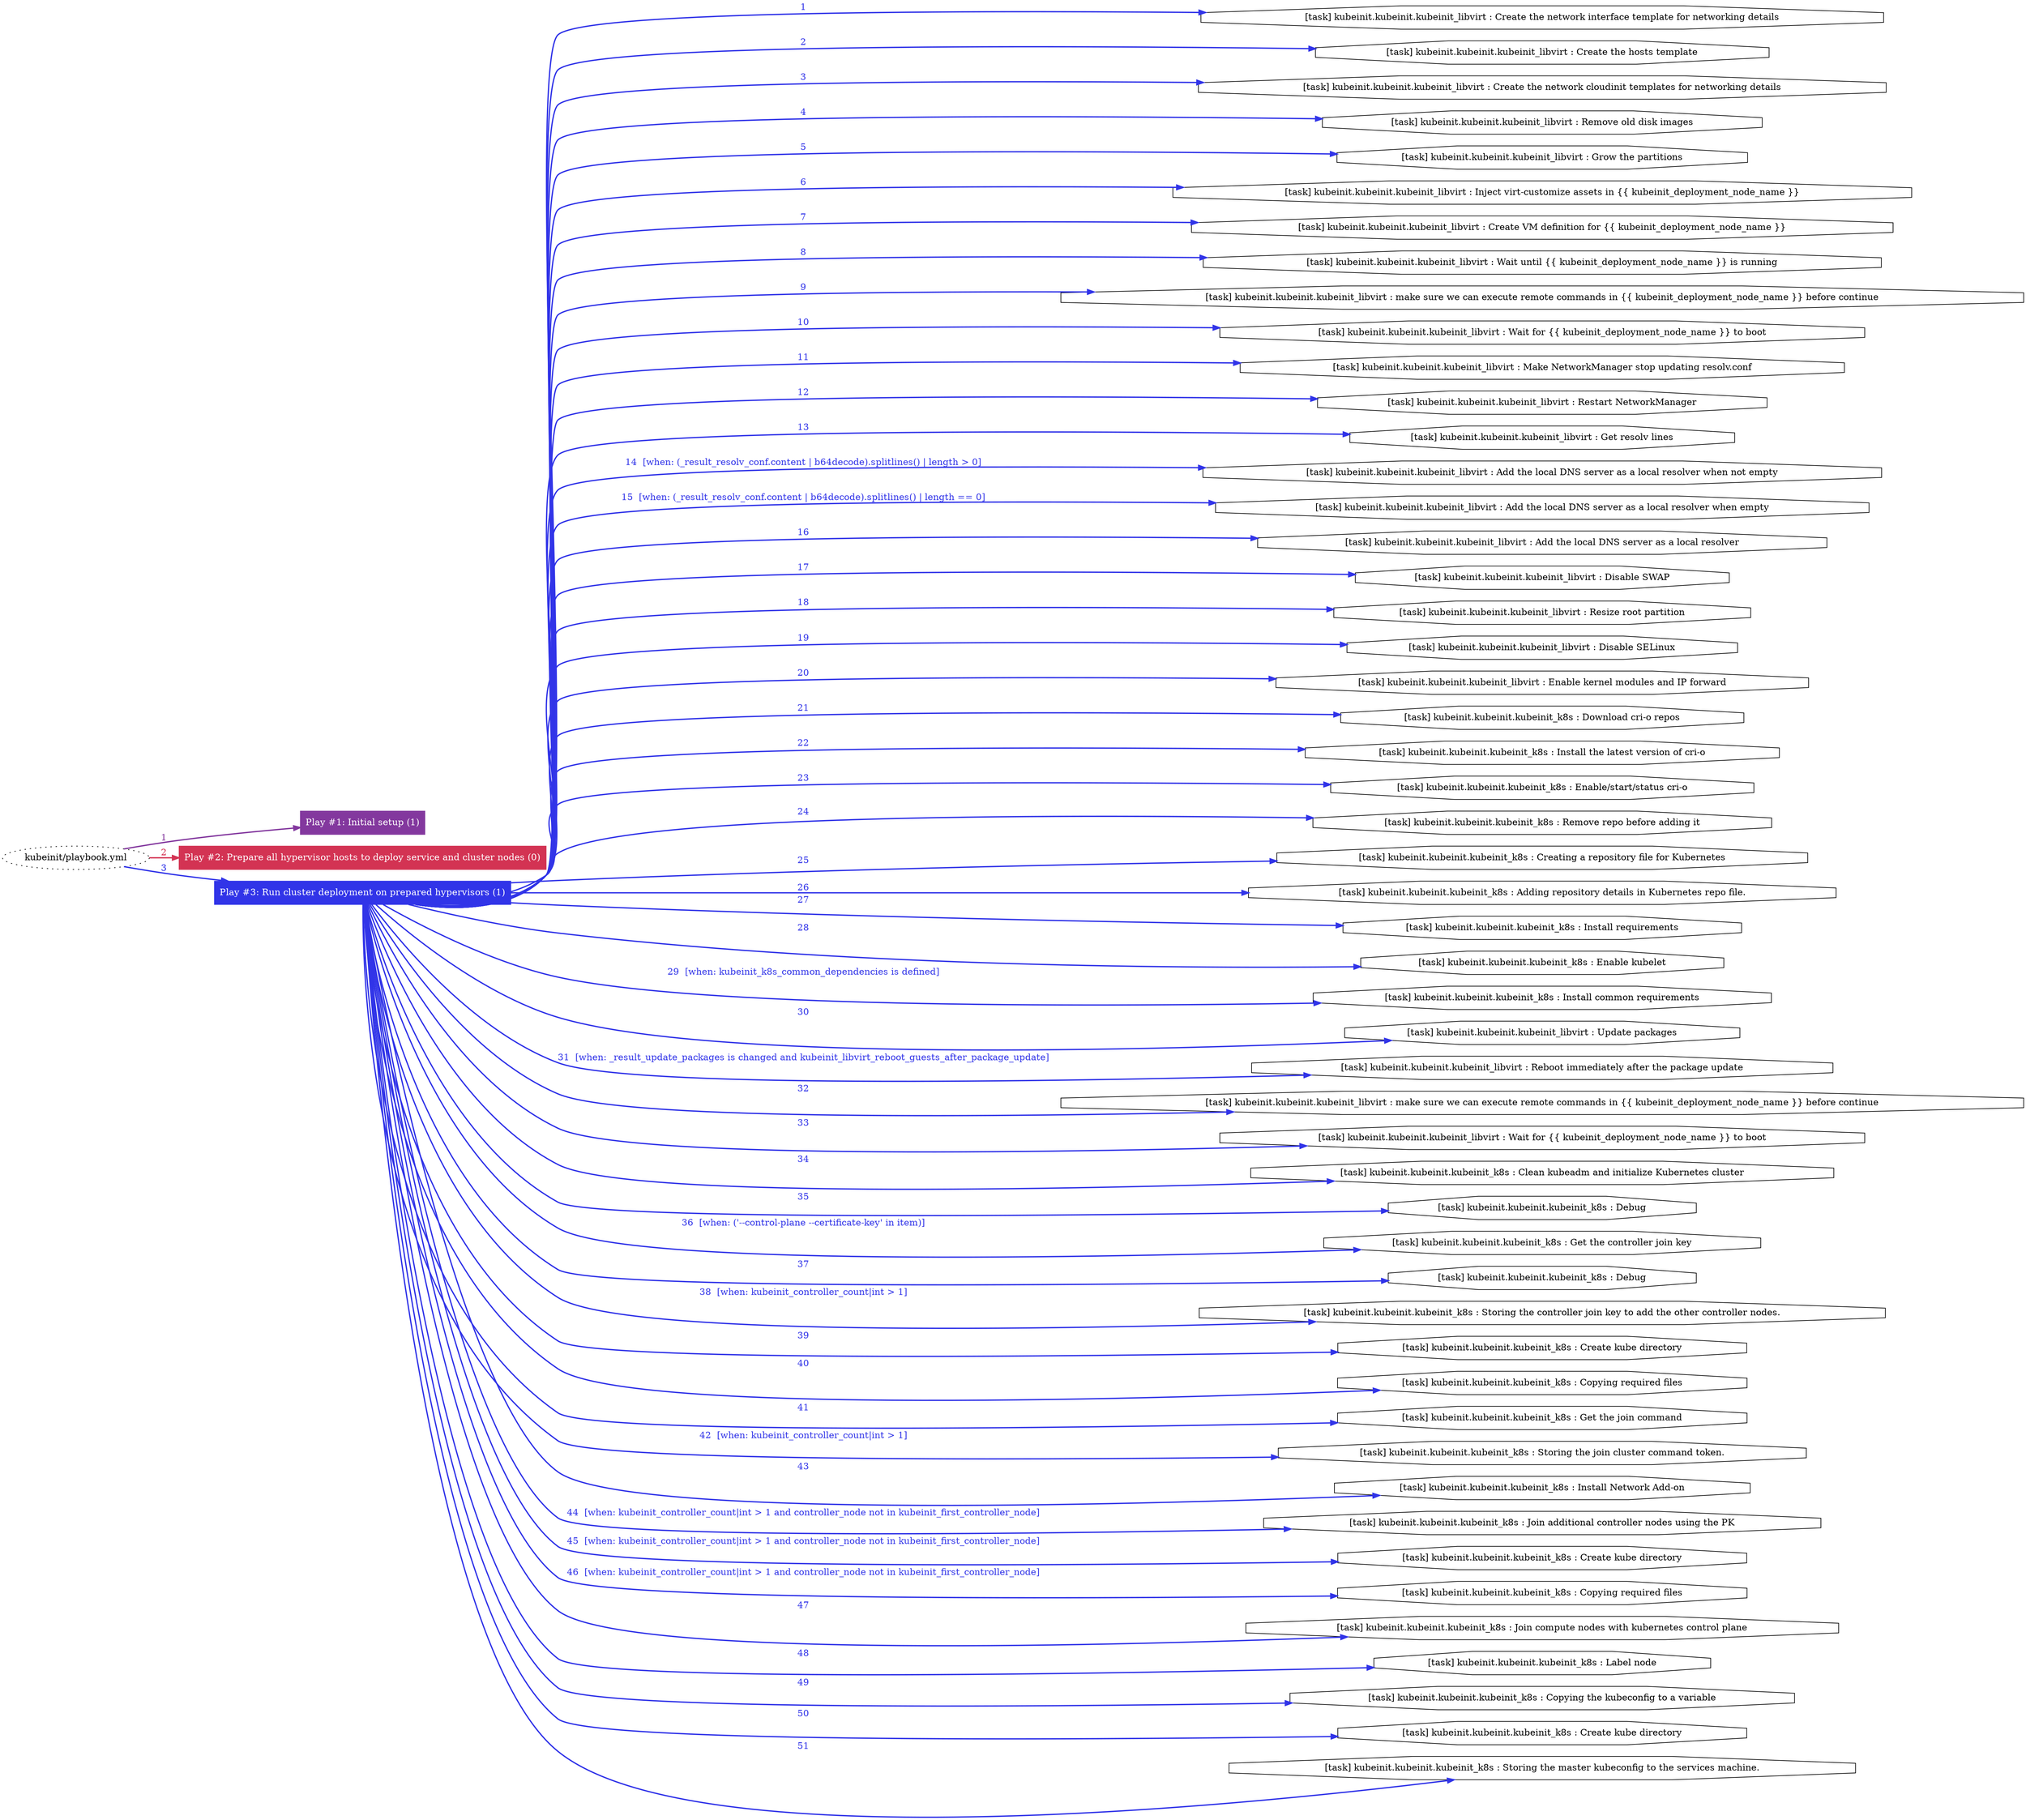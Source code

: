 digraph "kubeinit/playbook.yml "{
	graph [concentrate=true ordering=in rankdir=LR ratio=fill]
	edge [esep=5 sep=10]
	"kubeinit/playbook.yml" [id=root_node style=dotted]
	subgraph "Play #1: Initial setup (1) "{
		"Play #1: Initial setup (1)" [color="#83389e" fontcolor="#ffffff" id="play_2c711ea3-4064-415e-a59e-68c0f8b18891" shape=box style=filled tooltip=localhost]
		"kubeinit/playbook.yml" -> "Play #1: Initial setup (1)" [label=1 color="#83389e" fontcolor="#83389e" id="edge_ef988c12-7b5e-430e-9fb8-33a68618adbe" style=bold]
	}
	subgraph "Play #2: Prepare all hypervisor hosts to deploy service and cluster nodes (0) "{
		"Play #2: Prepare all hypervisor hosts to deploy service and cluster nodes (0)" [color="#d33353" fontcolor="#ffffff" id="play_2ca47c14-6872-4256-905c-4bcbe9483e6a" shape=box style=filled tooltip=""]
		"kubeinit/playbook.yml" -> "Play #2: Prepare all hypervisor hosts to deploy service and cluster nodes (0)" [label=2 color="#d33353" fontcolor="#d33353" id="edge_2215ec70-14b5-41bd-a052-1fb6e40c1d56" style=bold]
	}
	subgraph "Play #3: Run cluster deployment on prepared hypervisors (1) "{
		"Play #3: Run cluster deployment on prepared hypervisors (1)" [color="#3134e8" fontcolor="#ffffff" id="play_fed36b80-5658-404f-9d4c-a369706b31ba" shape=box style=filled tooltip=localhost]
		"kubeinit/playbook.yml" -> "Play #3: Run cluster deployment on prepared hypervisors (1)" [label=3 color="#3134e8" fontcolor="#3134e8" id="edge_78e10508-e355-4a9c-bed5-02897e142dc6" style=bold]
		"task_0a148a63-d587-4014-a85c-01775141e7c0" [label="[task] kubeinit.kubeinit.kubeinit_libvirt : Create the network interface template for networking details" id="task_0a148a63-d587-4014-a85c-01775141e7c0" shape=octagon tooltip="[task] kubeinit.kubeinit.kubeinit_libvirt : Create the network interface template for networking details"]
		"Play #3: Run cluster deployment on prepared hypervisors (1)" -> "task_0a148a63-d587-4014-a85c-01775141e7c0" [label=1 color="#3134e8" fontcolor="#3134e8" id="edge_25a2f99e-8389-4cae-b1c2-6731532c61d9" style=bold]
		"task_a0885d4f-aa8a-440e-9054-88dd76a38b8e" [label="[task] kubeinit.kubeinit.kubeinit_libvirt : Create the hosts template" id="task_a0885d4f-aa8a-440e-9054-88dd76a38b8e" shape=octagon tooltip="[task] kubeinit.kubeinit.kubeinit_libvirt : Create the hosts template"]
		"Play #3: Run cluster deployment on prepared hypervisors (1)" -> "task_a0885d4f-aa8a-440e-9054-88dd76a38b8e" [label=2 color="#3134e8" fontcolor="#3134e8" id="edge_c780150d-b1a6-4e4a-9b92-91caf2ed67ee" style=bold]
		"task_95c0535c-dbae-44e5-aadd-df776247f27c" [label="[task] kubeinit.kubeinit.kubeinit_libvirt : Create the network cloudinit templates for networking details" id="task_95c0535c-dbae-44e5-aadd-df776247f27c" shape=octagon tooltip="[task] kubeinit.kubeinit.kubeinit_libvirt : Create the network cloudinit templates for networking details"]
		"Play #3: Run cluster deployment on prepared hypervisors (1)" -> "task_95c0535c-dbae-44e5-aadd-df776247f27c" [label=3 color="#3134e8" fontcolor="#3134e8" id="edge_cb348025-cb9f-41d5-87e1-cf33d56434fb" style=bold]
		"task_6fcb90f5-e0fb-40e7-ad93-84d66d01e19f" [label="[task] kubeinit.kubeinit.kubeinit_libvirt : Remove old disk images" id="task_6fcb90f5-e0fb-40e7-ad93-84d66d01e19f" shape=octagon tooltip="[task] kubeinit.kubeinit.kubeinit_libvirt : Remove old disk images"]
		"Play #3: Run cluster deployment on prepared hypervisors (1)" -> "task_6fcb90f5-e0fb-40e7-ad93-84d66d01e19f" [label=4 color="#3134e8" fontcolor="#3134e8" id="edge_ac20ea85-3856-4d39-81dd-1ccd947542da" style=bold]
		"task_e8a38f18-1b62-494f-9c4f-2b2c9bbfd9d9" [label="[task] kubeinit.kubeinit.kubeinit_libvirt : Grow the partitions" id="task_e8a38f18-1b62-494f-9c4f-2b2c9bbfd9d9" shape=octagon tooltip="[task] kubeinit.kubeinit.kubeinit_libvirt : Grow the partitions"]
		"Play #3: Run cluster deployment on prepared hypervisors (1)" -> "task_e8a38f18-1b62-494f-9c4f-2b2c9bbfd9d9" [label=5 color="#3134e8" fontcolor="#3134e8" id="edge_a3ae431d-71b9-4e8e-a612-93e4555a283b" style=bold]
		"task_26951576-0ada-4ee3-beb7-6659e8ba99e4" [label="[task] kubeinit.kubeinit.kubeinit_libvirt : Inject virt-customize assets in {{ kubeinit_deployment_node_name }}" id="task_26951576-0ada-4ee3-beb7-6659e8ba99e4" shape=octagon tooltip="[task] kubeinit.kubeinit.kubeinit_libvirt : Inject virt-customize assets in {{ kubeinit_deployment_node_name }}"]
		"Play #3: Run cluster deployment on prepared hypervisors (1)" -> "task_26951576-0ada-4ee3-beb7-6659e8ba99e4" [label=6 color="#3134e8" fontcolor="#3134e8" id="edge_ce292c09-3977-47d6-a386-f946d27458a4" style=bold]
		"task_7b8cd62e-d0b1-4f57-b98f-9449e38ab3af" [label="[task] kubeinit.kubeinit.kubeinit_libvirt : Create VM definition for {{ kubeinit_deployment_node_name }}" id="task_7b8cd62e-d0b1-4f57-b98f-9449e38ab3af" shape=octagon tooltip="[task] kubeinit.kubeinit.kubeinit_libvirt : Create VM definition for {{ kubeinit_deployment_node_name }}"]
		"Play #3: Run cluster deployment on prepared hypervisors (1)" -> "task_7b8cd62e-d0b1-4f57-b98f-9449e38ab3af" [label=7 color="#3134e8" fontcolor="#3134e8" id="edge_272cb33b-35d8-4199-b8bc-c715f4ed9634" style=bold]
		"task_ad6aaca4-8050-4130-893b-ef471baf3559" [label="[task] kubeinit.kubeinit.kubeinit_libvirt : Wait until {{ kubeinit_deployment_node_name }} is running" id="task_ad6aaca4-8050-4130-893b-ef471baf3559" shape=octagon tooltip="[task] kubeinit.kubeinit.kubeinit_libvirt : Wait until {{ kubeinit_deployment_node_name }} is running"]
		"Play #3: Run cluster deployment on prepared hypervisors (1)" -> "task_ad6aaca4-8050-4130-893b-ef471baf3559" [label=8 color="#3134e8" fontcolor="#3134e8" id="edge_47a615bf-f31f-430e-aae7-b06cace6e213" style=bold]
		"task_9346420c-09b4-4e96-ba6a-090c2e12002c" [label="[task] kubeinit.kubeinit.kubeinit_libvirt : make sure we can execute remote commands in {{ kubeinit_deployment_node_name }} before continue" id="task_9346420c-09b4-4e96-ba6a-090c2e12002c" shape=octagon tooltip="[task] kubeinit.kubeinit.kubeinit_libvirt : make sure we can execute remote commands in {{ kubeinit_deployment_node_name }} before continue"]
		"Play #3: Run cluster deployment on prepared hypervisors (1)" -> "task_9346420c-09b4-4e96-ba6a-090c2e12002c" [label=9 color="#3134e8" fontcolor="#3134e8" id="edge_c3fe665e-df36-4d47-bbec-00683cbb62d1" style=bold]
		"task_2ead3a0c-07e9-415d-b34f-3e45293930ba" [label="[task] kubeinit.kubeinit.kubeinit_libvirt : Wait for {{ kubeinit_deployment_node_name }} to boot" id="task_2ead3a0c-07e9-415d-b34f-3e45293930ba" shape=octagon tooltip="[task] kubeinit.kubeinit.kubeinit_libvirt : Wait for {{ kubeinit_deployment_node_name }} to boot"]
		"Play #3: Run cluster deployment on prepared hypervisors (1)" -> "task_2ead3a0c-07e9-415d-b34f-3e45293930ba" [label=10 color="#3134e8" fontcolor="#3134e8" id="edge_8b0f7a1a-ef71-4d13-85c2-6396f4c2ee90" style=bold]
		"task_7c641f5d-cc1a-4aae-80aa-bc21213b6696" [label="[task] kubeinit.kubeinit.kubeinit_libvirt : Make NetworkManager stop updating resolv.conf" id="task_7c641f5d-cc1a-4aae-80aa-bc21213b6696" shape=octagon tooltip="[task] kubeinit.kubeinit.kubeinit_libvirt : Make NetworkManager stop updating resolv.conf"]
		"Play #3: Run cluster deployment on prepared hypervisors (1)" -> "task_7c641f5d-cc1a-4aae-80aa-bc21213b6696" [label=11 color="#3134e8" fontcolor="#3134e8" id="edge_1be9fed9-c5ce-478e-94e2-bcf159bcd7a1" style=bold]
		"task_fb1040c9-469d-4786-bda0-3c54878abf0c" [label="[task] kubeinit.kubeinit.kubeinit_libvirt : Restart NetworkManager" id="task_fb1040c9-469d-4786-bda0-3c54878abf0c" shape=octagon tooltip="[task] kubeinit.kubeinit.kubeinit_libvirt : Restart NetworkManager"]
		"Play #3: Run cluster deployment on prepared hypervisors (1)" -> "task_fb1040c9-469d-4786-bda0-3c54878abf0c" [label=12 color="#3134e8" fontcolor="#3134e8" id="edge_a62ce7aa-144f-4298-9499-58cb6e57a73e" style=bold]
		"task_d6934000-cbd2-40d7-a10f-c48b593d5655" [label="[task] kubeinit.kubeinit.kubeinit_libvirt : Get resolv lines" id="task_d6934000-cbd2-40d7-a10f-c48b593d5655" shape=octagon tooltip="[task] kubeinit.kubeinit.kubeinit_libvirt : Get resolv lines"]
		"Play #3: Run cluster deployment on prepared hypervisors (1)" -> "task_d6934000-cbd2-40d7-a10f-c48b593d5655" [label=13 color="#3134e8" fontcolor="#3134e8" id="edge_366a8e6e-cc44-4956-a4a2-cd8cc92f1582" style=bold]
		"task_f59c5cee-bf70-48ee-bf03-4a8ecf9d04e5" [label="[task] kubeinit.kubeinit.kubeinit_libvirt : Add the local DNS server as a local resolver when not empty" id="task_f59c5cee-bf70-48ee-bf03-4a8ecf9d04e5" shape=octagon tooltip="[task] kubeinit.kubeinit.kubeinit_libvirt : Add the local DNS server as a local resolver when not empty"]
		"Play #3: Run cluster deployment on prepared hypervisors (1)" -> "task_f59c5cee-bf70-48ee-bf03-4a8ecf9d04e5" [label="14  [when: (_result_resolv_conf.content | b64decode).splitlines() | length > 0]" color="#3134e8" fontcolor="#3134e8" id="edge_a34666af-285c-4a1d-830d-e0e4a938bd0f" style=bold]
		"task_b4fd5ae7-05b0-4ecc-8700-633fc48e90f7" [label="[task] kubeinit.kubeinit.kubeinit_libvirt : Add the local DNS server as a local resolver when empty" id="task_b4fd5ae7-05b0-4ecc-8700-633fc48e90f7" shape=octagon tooltip="[task] kubeinit.kubeinit.kubeinit_libvirt : Add the local DNS server as a local resolver when empty"]
		"Play #3: Run cluster deployment on prepared hypervisors (1)" -> "task_b4fd5ae7-05b0-4ecc-8700-633fc48e90f7" [label="15  [when: (_result_resolv_conf.content | b64decode).splitlines() | length == 0]" color="#3134e8" fontcolor="#3134e8" id="edge_e285ee72-98e6-487b-a64d-70107975cb69" style=bold]
		"task_a227ad29-d39c-4208-b667-b5ac3a5e819c" [label="[task] kubeinit.kubeinit.kubeinit_libvirt : Add the local DNS server as a local resolver" id="task_a227ad29-d39c-4208-b667-b5ac3a5e819c" shape=octagon tooltip="[task] kubeinit.kubeinit.kubeinit_libvirt : Add the local DNS server as a local resolver"]
		"Play #3: Run cluster deployment on prepared hypervisors (1)" -> "task_a227ad29-d39c-4208-b667-b5ac3a5e819c" [label=16 color="#3134e8" fontcolor="#3134e8" id="edge_d3a2eb02-c75d-425f-b741-3562032c62a1" style=bold]
		"task_f21b11c5-e47c-450f-a791-5519ac466565" [label="[task] kubeinit.kubeinit.kubeinit_libvirt : Disable SWAP" id="task_f21b11c5-e47c-450f-a791-5519ac466565" shape=octagon tooltip="[task] kubeinit.kubeinit.kubeinit_libvirt : Disable SWAP"]
		"Play #3: Run cluster deployment on prepared hypervisors (1)" -> "task_f21b11c5-e47c-450f-a791-5519ac466565" [label=17 color="#3134e8" fontcolor="#3134e8" id="edge_4516aa2a-d7f3-4fe8-901f-5fde5a63600d" style=bold]
		"task_74686356-24db-46f6-af9c-d371b8b79bbb" [label="[task] kubeinit.kubeinit.kubeinit_libvirt : Resize root partition" id="task_74686356-24db-46f6-af9c-d371b8b79bbb" shape=octagon tooltip="[task] kubeinit.kubeinit.kubeinit_libvirt : Resize root partition"]
		"Play #3: Run cluster deployment on prepared hypervisors (1)" -> "task_74686356-24db-46f6-af9c-d371b8b79bbb" [label=18 color="#3134e8" fontcolor="#3134e8" id="edge_60fee4ea-3c8d-4617-8633-6284762557dc" style=bold]
		"task_12c3ed34-f2c5-4d74-990a-a678409029cb" [label="[task] kubeinit.kubeinit.kubeinit_libvirt : Disable SELinux" id="task_12c3ed34-f2c5-4d74-990a-a678409029cb" shape=octagon tooltip="[task] kubeinit.kubeinit.kubeinit_libvirt : Disable SELinux"]
		"Play #3: Run cluster deployment on prepared hypervisors (1)" -> "task_12c3ed34-f2c5-4d74-990a-a678409029cb" [label=19 color="#3134e8" fontcolor="#3134e8" id="edge_a16673fa-fa9a-4d6a-85f4-48adac3d7d03" style=bold]
		"task_cddacf1d-d0fd-4213-bfbc-23f73289a395" [label="[task] kubeinit.kubeinit.kubeinit_libvirt : Enable kernel modules and IP forward" id="task_cddacf1d-d0fd-4213-bfbc-23f73289a395" shape=octagon tooltip="[task] kubeinit.kubeinit.kubeinit_libvirt : Enable kernel modules and IP forward"]
		"Play #3: Run cluster deployment on prepared hypervisors (1)" -> "task_cddacf1d-d0fd-4213-bfbc-23f73289a395" [label=20 color="#3134e8" fontcolor="#3134e8" id="edge_04fd1efa-73a7-4d2c-9563-1b54a8d9a20a" style=bold]
		"task_5d1f0d26-8dc7-4195-91c4-c34476aa35bf" [label="[task] kubeinit.kubeinit.kubeinit_k8s : Download cri-o repos" id="task_5d1f0d26-8dc7-4195-91c4-c34476aa35bf" shape=octagon tooltip="[task] kubeinit.kubeinit.kubeinit_k8s : Download cri-o repos"]
		"Play #3: Run cluster deployment on prepared hypervisors (1)" -> "task_5d1f0d26-8dc7-4195-91c4-c34476aa35bf" [label=21 color="#3134e8" fontcolor="#3134e8" id="edge_284851b6-20bf-4375-8d31-14655d5a8ed6" style=bold]
		"task_2c0caa29-8745-4c9f-aee6-d83c6e0446d7" [label="[task] kubeinit.kubeinit.kubeinit_k8s : Install the latest version of cri-o" id="task_2c0caa29-8745-4c9f-aee6-d83c6e0446d7" shape=octagon tooltip="[task] kubeinit.kubeinit.kubeinit_k8s : Install the latest version of cri-o"]
		"Play #3: Run cluster deployment on prepared hypervisors (1)" -> "task_2c0caa29-8745-4c9f-aee6-d83c6e0446d7" [label=22 color="#3134e8" fontcolor="#3134e8" id="edge_e1b191c2-471d-468c-84bd-bab778c459ed" style=bold]
		"task_7f1d6f88-89fd-4119-9540-b83a3cd2cac5" [label="[task] kubeinit.kubeinit.kubeinit_k8s : Enable/start/status cri-o" id="task_7f1d6f88-89fd-4119-9540-b83a3cd2cac5" shape=octagon tooltip="[task] kubeinit.kubeinit.kubeinit_k8s : Enable/start/status cri-o"]
		"Play #3: Run cluster deployment on prepared hypervisors (1)" -> "task_7f1d6f88-89fd-4119-9540-b83a3cd2cac5" [label=23 color="#3134e8" fontcolor="#3134e8" id="edge_19d29815-b693-4779-ab3d-0fdd8587f719" style=bold]
		"task_aae4763d-feb4-49c6-b9e8-43187e39e574" [label="[task] kubeinit.kubeinit.kubeinit_k8s : Remove repo before adding it" id="task_aae4763d-feb4-49c6-b9e8-43187e39e574" shape=octagon tooltip="[task] kubeinit.kubeinit.kubeinit_k8s : Remove repo before adding it"]
		"Play #3: Run cluster deployment on prepared hypervisors (1)" -> "task_aae4763d-feb4-49c6-b9e8-43187e39e574" [label=24 color="#3134e8" fontcolor="#3134e8" id="edge_038c965e-53c3-455a-bb00-80c810fa24c6" style=bold]
		"task_29c85dfe-ecd4-40cb-87d6-4e14036956b2" [label="[task] kubeinit.kubeinit.kubeinit_k8s : Creating a repository file for Kubernetes" id="task_29c85dfe-ecd4-40cb-87d6-4e14036956b2" shape=octagon tooltip="[task] kubeinit.kubeinit.kubeinit_k8s : Creating a repository file for Kubernetes"]
		"Play #3: Run cluster deployment on prepared hypervisors (1)" -> "task_29c85dfe-ecd4-40cb-87d6-4e14036956b2" [label=25 color="#3134e8" fontcolor="#3134e8" id="edge_1755a26e-4355-4841-a26b-c96d8e429067" style=bold]
		"task_aca5397d-8bde-44ce-990f-06648039cbdd" [label="[task] kubeinit.kubeinit.kubeinit_k8s : Adding repository details in Kubernetes repo file." id="task_aca5397d-8bde-44ce-990f-06648039cbdd" shape=octagon tooltip="[task] kubeinit.kubeinit.kubeinit_k8s : Adding repository details in Kubernetes repo file."]
		"Play #3: Run cluster deployment on prepared hypervisors (1)" -> "task_aca5397d-8bde-44ce-990f-06648039cbdd" [label=26 color="#3134e8" fontcolor="#3134e8" id="edge_c7349cde-d6c1-421b-a133-f22451bb6f04" style=bold]
		"task_380045b1-850b-4185-a57a-3723298237ce" [label="[task] kubeinit.kubeinit.kubeinit_k8s : Install requirements" id="task_380045b1-850b-4185-a57a-3723298237ce" shape=octagon tooltip="[task] kubeinit.kubeinit.kubeinit_k8s : Install requirements"]
		"Play #3: Run cluster deployment on prepared hypervisors (1)" -> "task_380045b1-850b-4185-a57a-3723298237ce" [label=27 color="#3134e8" fontcolor="#3134e8" id="edge_6b86c63e-4b9f-436a-a699-0e1f7d56c8c9" style=bold]
		"task_f72cbfa0-5edb-4960-9e4e-9d92082fff6e" [label="[task] kubeinit.kubeinit.kubeinit_k8s : Enable kubelet" id="task_f72cbfa0-5edb-4960-9e4e-9d92082fff6e" shape=octagon tooltip="[task] kubeinit.kubeinit.kubeinit_k8s : Enable kubelet"]
		"Play #3: Run cluster deployment on prepared hypervisors (1)" -> "task_f72cbfa0-5edb-4960-9e4e-9d92082fff6e" [label=28 color="#3134e8" fontcolor="#3134e8" id="edge_5dbd2a87-119e-4291-86f7-4029731a37f6" style=bold]
		"task_65a6ca34-463e-4b3e-a1d9-3e76d45bdae8" [label="[task] kubeinit.kubeinit.kubeinit_k8s : Install common requirements" id="task_65a6ca34-463e-4b3e-a1d9-3e76d45bdae8" shape=octagon tooltip="[task] kubeinit.kubeinit.kubeinit_k8s : Install common requirements"]
		"Play #3: Run cluster deployment on prepared hypervisors (1)" -> "task_65a6ca34-463e-4b3e-a1d9-3e76d45bdae8" [label="29  [when: kubeinit_k8s_common_dependencies is defined]" color="#3134e8" fontcolor="#3134e8" id="edge_856a8a62-8f2c-4998-b96f-f6ae51be8c4b" style=bold]
		"task_4e1ba545-22e8-4b4c-bed5-d4ccec22934e" [label="[task] kubeinit.kubeinit.kubeinit_libvirt : Update packages" id="task_4e1ba545-22e8-4b4c-bed5-d4ccec22934e" shape=octagon tooltip="[task] kubeinit.kubeinit.kubeinit_libvirt : Update packages"]
		"Play #3: Run cluster deployment on prepared hypervisors (1)" -> "task_4e1ba545-22e8-4b4c-bed5-d4ccec22934e" [label=30 color="#3134e8" fontcolor="#3134e8" id="edge_6edd8e4b-ca15-46d3-9a92-52c8b972f508" style=bold]
		"task_ef6aa882-0652-4502-9243-ec8f4cc32421" [label="[task] kubeinit.kubeinit.kubeinit_libvirt : Reboot immediately after the package update" id="task_ef6aa882-0652-4502-9243-ec8f4cc32421" shape=octagon tooltip="[task] kubeinit.kubeinit.kubeinit_libvirt : Reboot immediately after the package update"]
		"Play #3: Run cluster deployment on prepared hypervisors (1)" -> "task_ef6aa882-0652-4502-9243-ec8f4cc32421" [label="31  [when: _result_update_packages is changed and kubeinit_libvirt_reboot_guests_after_package_update]" color="#3134e8" fontcolor="#3134e8" id="edge_0a66acfd-f180-4ab8-af79-12d587f37777" style=bold]
		"task_fa20d39b-9a1b-4923-aecb-6e210e237338" [label="[task] kubeinit.kubeinit.kubeinit_libvirt : make sure we can execute remote commands in {{ kubeinit_deployment_node_name }} before continue" id="task_fa20d39b-9a1b-4923-aecb-6e210e237338" shape=octagon tooltip="[task] kubeinit.kubeinit.kubeinit_libvirt : make sure we can execute remote commands in {{ kubeinit_deployment_node_name }} before continue"]
		"Play #3: Run cluster deployment on prepared hypervisors (1)" -> "task_fa20d39b-9a1b-4923-aecb-6e210e237338" [label=32 color="#3134e8" fontcolor="#3134e8" id="edge_7ed23407-4f3b-467f-b052-67945685676f" style=bold]
		"task_288b1f94-a4c6-4776-9d2e-5a68857e6825" [label="[task] kubeinit.kubeinit.kubeinit_libvirt : Wait for {{ kubeinit_deployment_node_name }} to boot" id="task_288b1f94-a4c6-4776-9d2e-5a68857e6825" shape=octagon tooltip="[task] kubeinit.kubeinit.kubeinit_libvirt : Wait for {{ kubeinit_deployment_node_name }} to boot"]
		"Play #3: Run cluster deployment on prepared hypervisors (1)" -> "task_288b1f94-a4c6-4776-9d2e-5a68857e6825" [label=33 color="#3134e8" fontcolor="#3134e8" id="edge_8bff395e-10d7-4d9e-a0fe-e9fde52cd0fd" style=bold]
		"task_41b53bd9-736b-4b50-9019-6177004fea0e" [label="[task] kubeinit.kubeinit.kubeinit_k8s : Clean kubeadm and initialize Kubernetes cluster" id="task_41b53bd9-736b-4b50-9019-6177004fea0e" shape=octagon tooltip="[task] kubeinit.kubeinit.kubeinit_k8s : Clean kubeadm and initialize Kubernetes cluster"]
		"Play #3: Run cluster deployment on prepared hypervisors (1)" -> "task_41b53bd9-736b-4b50-9019-6177004fea0e" [label=34 color="#3134e8" fontcolor="#3134e8" id="edge_ffca5d9e-3867-485b-b53a-910d91e319f9" style=bold]
		"task_b7077a6b-a921-4d1b-a32b-e96ec7ca24ee" [label="[task] kubeinit.kubeinit.kubeinit_k8s : Debug" id="task_b7077a6b-a921-4d1b-a32b-e96ec7ca24ee" shape=octagon tooltip="[task] kubeinit.kubeinit.kubeinit_k8s : Debug"]
		"Play #3: Run cluster deployment on prepared hypervisors (1)" -> "task_b7077a6b-a921-4d1b-a32b-e96ec7ca24ee" [label=35 color="#3134e8" fontcolor="#3134e8" id="edge_3617d3f6-cb11-49fa-8a31-eea401df60b1" style=bold]
		"task_72a1b7f5-cef4-4c96-aa64-1b1690bec8d1" [label="[task] kubeinit.kubeinit.kubeinit_k8s : Get the controller join key" id="task_72a1b7f5-cef4-4c96-aa64-1b1690bec8d1" shape=octagon tooltip="[task] kubeinit.kubeinit.kubeinit_k8s : Get the controller join key"]
		"Play #3: Run cluster deployment on prepared hypervisors (1)" -> "task_72a1b7f5-cef4-4c96-aa64-1b1690bec8d1" [label="36  [when: ('--control-plane --certificate-key' in item)]" color="#3134e8" fontcolor="#3134e8" id="edge_9e98e86e-664b-4da6-b5f3-e2572006a3d7" style=bold]
		"task_984c46bf-2a5f-4d71-a33f-2ae43b19d8b7" [label="[task] kubeinit.kubeinit.kubeinit_k8s : Debug" id="task_984c46bf-2a5f-4d71-a33f-2ae43b19d8b7" shape=octagon tooltip="[task] kubeinit.kubeinit.kubeinit_k8s : Debug"]
		"Play #3: Run cluster deployment on prepared hypervisors (1)" -> "task_984c46bf-2a5f-4d71-a33f-2ae43b19d8b7" [label=37 color="#3134e8" fontcolor="#3134e8" id="edge_12ce9342-3c8e-4777-a862-61f16a4924ed" style=bold]
		"task_d0f972c6-1446-4af1-bc12-8e4de2ba5ed1" [label="[task] kubeinit.kubeinit.kubeinit_k8s : Storing the controller join key to add the other controller nodes." id="task_d0f972c6-1446-4af1-bc12-8e4de2ba5ed1" shape=octagon tooltip="[task] kubeinit.kubeinit.kubeinit_k8s : Storing the controller join key to add the other controller nodes."]
		"Play #3: Run cluster deployment on prepared hypervisors (1)" -> "task_d0f972c6-1446-4af1-bc12-8e4de2ba5ed1" [label="38  [when: kubeinit_controller_count|int > 1]" color="#3134e8" fontcolor="#3134e8" id="edge_f1aff168-13cc-4528-b127-1708f2133f04" style=bold]
		"task_234b2f67-1c75-4b73-8eee-8d75039057b1" [label="[task] kubeinit.kubeinit.kubeinit_k8s : Create kube directory" id="task_234b2f67-1c75-4b73-8eee-8d75039057b1" shape=octagon tooltip="[task] kubeinit.kubeinit.kubeinit_k8s : Create kube directory"]
		"Play #3: Run cluster deployment on prepared hypervisors (1)" -> "task_234b2f67-1c75-4b73-8eee-8d75039057b1" [label=39 color="#3134e8" fontcolor="#3134e8" id="edge_e9aee30d-7806-469b-b64f-70c4b285a9b2" style=bold]
		"task_fff63fe7-16f8-4efb-9cc9-7bf321e60a2f" [label="[task] kubeinit.kubeinit.kubeinit_k8s : Copying required files" id="task_fff63fe7-16f8-4efb-9cc9-7bf321e60a2f" shape=octagon tooltip="[task] kubeinit.kubeinit.kubeinit_k8s : Copying required files"]
		"Play #3: Run cluster deployment on prepared hypervisors (1)" -> "task_fff63fe7-16f8-4efb-9cc9-7bf321e60a2f" [label=40 color="#3134e8" fontcolor="#3134e8" id="edge_bb4c6ff5-edb2-4cb9-b30b-81875aeb26c3" style=bold]
		"task_1be2d08c-c43b-4e97-be52-86f6556cea36" [label="[task] kubeinit.kubeinit.kubeinit_k8s : Get the join command" id="task_1be2d08c-c43b-4e97-be52-86f6556cea36" shape=octagon tooltip="[task] kubeinit.kubeinit.kubeinit_k8s : Get the join command"]
		"Play #3: Run cluster deployment on prepared hypervisors (1)" -> "task_1be2d08c-c43b-4e97-be52-86f6556cea36" [label=41 color="#3134e8" fontcolor="#3134e8" id="edge_d780a4cc-922e-43c8-a47c-7fe5fe5d2407" style=bold]
		"task_d30f4841-0825-47c8-8462-f5671e682eec" [label="[task] kubeinit.kubeinit.kubeinit_k8s : Storing the join cluster command token." id="task_d30f4841-0825-47c8-8462-f5671e682eec" shape=octagon tooltip="[task] kubeinit.kubeinit.kubeinit_k8s : Storing the join cluster command token."]
		"Play #3: Run cluster deployment on prepared hypervisors (1)" -> "task_d30f4841-0825-47c8-8462-f5671e682eec" [label="42  [when: kubeinit_controller_count|int > 1]" color="#3134e8" fontcolor="#3134e8" id="edge_68d2ae91-581d-4157-88d4-d153d8159555" style=bold]
		"task_8769ee53-14f2-420f-bc93-23675524d769" [label="[task] kubeinit.kubeinit.kubeinit_k8s : Install Network Add-on" id="task_8769ee53-14f2-420f-bc93-23675524d769" shape=octagon tooltip="[task] kubeinit.kubeinit.kubeinit_k8s : Install Network Add-on"]
		"Play #3: Run cluster deployment on prepared hypervisors (1)" -> "task_8769ee53-14f2-420f-bc93-23675524d769" [label=43 color="#3134e8" fontcolor="#3134e8" id="edge_1249fec6-5b07-41f9-a1a1-0760cffaba89" style=bold]
		"task_e641a049-d1b9-4ae9-8c3c-69ee6efad344" [label="[task] kubeinit.kubeinit.kubeinit_k8s : Join additional controller nodes using the PK" id="task_e641a049-d1b9-4ae9-8c3c-69ee6efad344" shape=octagon tooltip="[task] kubeinit.kubeinit.kubeinit_k8s : Join additional controller nodes using the PK"]
		"Play #3: Run cluster deployment on prepared hypervisors (1)" -> "task_e641a049-d1b9-4ae9-8c3c-69ee6efad344" [label="44  [when: kubeinit_controller_count|int > 1 and controller_node not in kubeinit_first_controller_node]" color="#3134e8" fontcolor="#3134e8" id="edge_0a3fd8c0-d5a5-4e28-b217-a6c166aeb9bb" style=bold]
		"task_b5502fa2-3c31-4ef2-9ff2-df9d6d5fa861" [label="[task] kubeinit.kubeinit.kubeinit_k8s : Create kube directory" id="task_b5502fa2-3c31-4ef2-9ff2-df9d6d5fa861" shape=octagon tooltip="[task] kubeinit.kubeinit.kubeinit_k8s : Create kube directory"]
		"Play #3: Run cluster deployment on prepared hypervisors (1)" -> "task_b5502fa2-3c31-4ef2-9ff2-df9d6d5fa861" [label="45  [when: kubeinit_controller_count|int > 1 and controller_node not in kubeinit_first_controller_node]" color="#3134e8" fontcolor="#3134e8" id="edge_eb12c155-ba81-4695-91c8-09ff6e98139f" style=bold]
		"task_195f809f-ab77-4751-a128-9a2cf29bb6ff" [label="[task] kubeinit.kubeinit.kubeinit_k8s : Copying required files" id="task_195f809f-ab77-4751-a128-9a2cf29bb6ff" shape=octagon tooltip="[task] kubeinit.kubeinit.kubeinit_k8s : Copying required files"]
		"Play #3: Run cluster deployment on prepared hypervisors (1)" -> "task_195f809f-ab77-4751-a128-9a2cf29bb6ff" [label="46  [when: kubeinit_controller_count|int > 1 and controller_node not in kubeinit_first_controller_node]" color="#3134e8" fontcolor="#3134e8" id="edge_038c4efa-e190-4ef4-abb6-94c7c819c1c7" style=bold]
		"task_ced7bd36-6399-42e7-9fea-204d680c2d02" [label="[task] kubeinit.kubeinit.kubeinit_k8s : Join compute nodes with kubernetes control plane" id="task_ced7bd36-6399-42e7-9fea-204d680c2d02" shape=octagon tooltip="[task] kubeinit.kubeinit.kubeinit_k8s : Join compute nodes with kubernetes control plane"]
		"Play #3: Run cluster deployment on prepared hypervisors (1)" -> "task_ced7bd36-6399-42e7-9fea-204d680c2d02" [label=47 color="#3134e8" fontcolor="#3134e8" id="edge_334d76a1-7428-472f-a2b6-43a43f159155" style=bold]
		"task_b736562f-7729-491a-95ab-10304d3020bb" [label="[task] kubeinit.kubeinit.kubeinit_k8s : Label node" id="task_b736562f-7729-491a-95ab-10304d3020bb" shape=octagon tooltip="[task] kubeinit.kubeinit.kubeinit_k8s : Label node"]
		"Play #3: Run cluster deployment on prepared hypervisors (1)" -> "task_b736562f-7729-491a-95ab-10304d3020bb" [label=48 color="#3134e8" fontcolor="#3134e8" id="edge_b0843fb3-61cd-4290-9c29-1e57d068d9a4" style=bold]
		"task_aa7c025e-8413-4d64-808c-1ecbebdd5555" [label="[task] kubeinit.kubeinit.kubeinit_k8s : Copying the kubeconfig to a variable" id="task_aa7c025e-8413-4d64-808c-1ecbebdd5555" shape=octagon tooltip="[task] kubeinit.kubeinit.kubeinit_k8s : Copying the kubeconfig to a variable"]
		"Play #3: Run cluster deployment on prepared hypervisors (1)" -> "task_aa7c025e-8413-4d64-808c-1ecbebdd5555" [label=49 color="#3134e8" fontcolor="#3134e8" id="edge_94506f61-6acd-437c-82f4-4d774179e3c3" style=bold]
		"task_ba68aba4-e59c-4d40-969e-c0416452b675" [label="[task] kubeinit.kubeinit.kubeinit_k8s : Create kube directory" id="task_ba68aba4-e59c-4d40-969e-c0416452b675" shape=octagon tooltip="[task] kubeinit.kubeinit.kubeinit_k8s : Create kube directory"]
		"Play #3: Run cluster deployment on prepared hypervisors (1)" -> "task_ba68aba4-e59c-4d40-969e-c0416452b675" [label=50 color="#3134e8" fontcolor="#3134e8" id="edge_59d896e8-17eb-46d1-be4f-4157c4610015" style=bold]
		"task_6989bd83-1102-40e1-8430-aca8a617f805" [label="[task] kubeinit.kubeinit.kubeinit_k8s : Storing the master kubeconfig to the services machine." id="task_6989bd83-1102-40e1-8430-aca8a617f805" shape=octagon tooltip="[task] kubeinit.kubeinit.kubeinit_k8s : Storing the master kubeconfig to the services machine."]
		"Play #3: Run cluster deployment on prepared hypervisors (1)" -> "task_6989bd83-1102-40e1-8430-aca8a617f805" [label=51 color="#3134e8" fontcolor="#3134e8" id="edge_b8beb95b-529d-43a2-827d-bb46c39db0d5" style=bold]
	}
}
